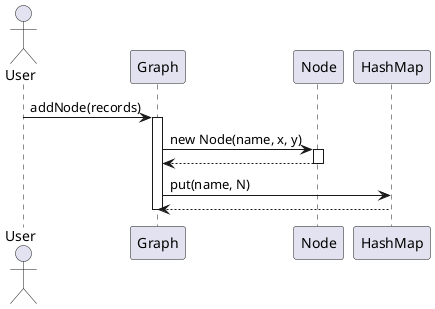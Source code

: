 @startuml
actor User
participant "Graph" as G
participant "Node" as N
participant "HashMap" as HM

User -> G : addNode(records)
activate G
G -> N : new Node(name, x, y)
activate N
N --> G
deactivate N
G -> HM : put(name, N)
HM --> G
deactivate G
@enduml
